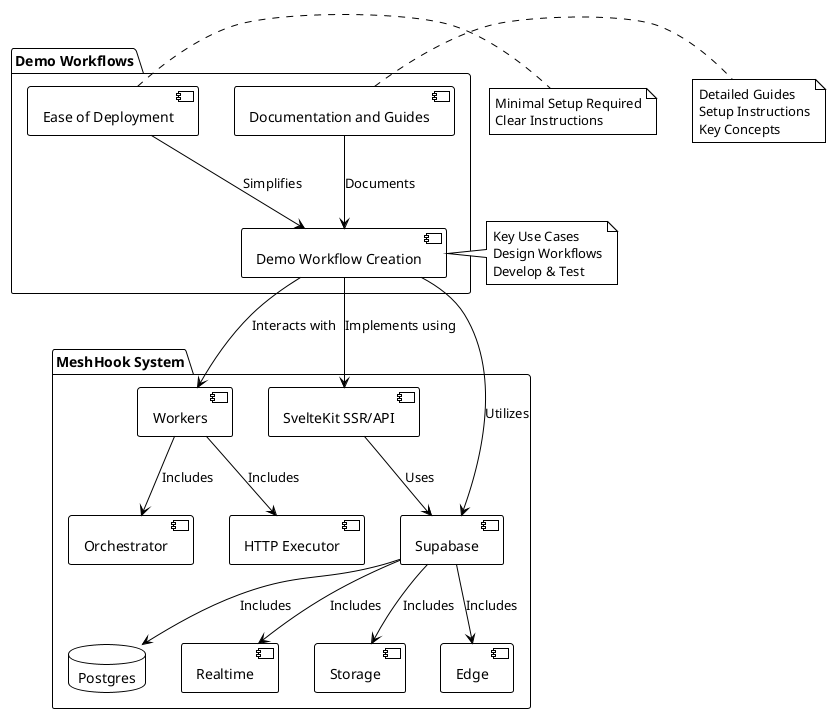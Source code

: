 @startuml
!theme plain

package "MeshHook System" {
    [SvelteKit SSR/API] as SvelteKit
    [Supabase] as Supabase
    [Workers] as Workers
    database "Postgres" as Postgres
    [Realtime] as Realtime
    [Storage] as Storage
    [Edge] as Edge
    [Orchestrator] as Orchestrator
    [HTTP Executor] as HTTPExecutor
}

package "Demo Workflows" {
    [Demo Workflow Creation] as DemoCreation
    [Documentation and Guides] as Documentation
    [Ease of Deployment] as Deployment
}

SvelteKit --> Supabase : Uses
Supabase --> Postgres : Includes
Supabase --> Realtime : Includes
Supabase --> Storage : Includes
Supabase --> Edge : Includes
Workers --> Orchestrator : Includes
Workers --> HTTPExecutor : Includes

DemoCreation --> SvelteKit : Implements using
DemoCreation --> Supabase : Utilizes
DemoCreation --> Workers : Interacts with
Documentation --> DemoCreation : Documents
Deployment --> DemoCreation : Simplifies

note right of DemoCreation : Key Use Cases\nDesign Workflows\nDevelop & Test
note right of Documentation : Detailed Guides\nSetup Instructions\nKey Concepts
note right of Deployment : Minimal Setup Required\nClear Instructions

@enduml